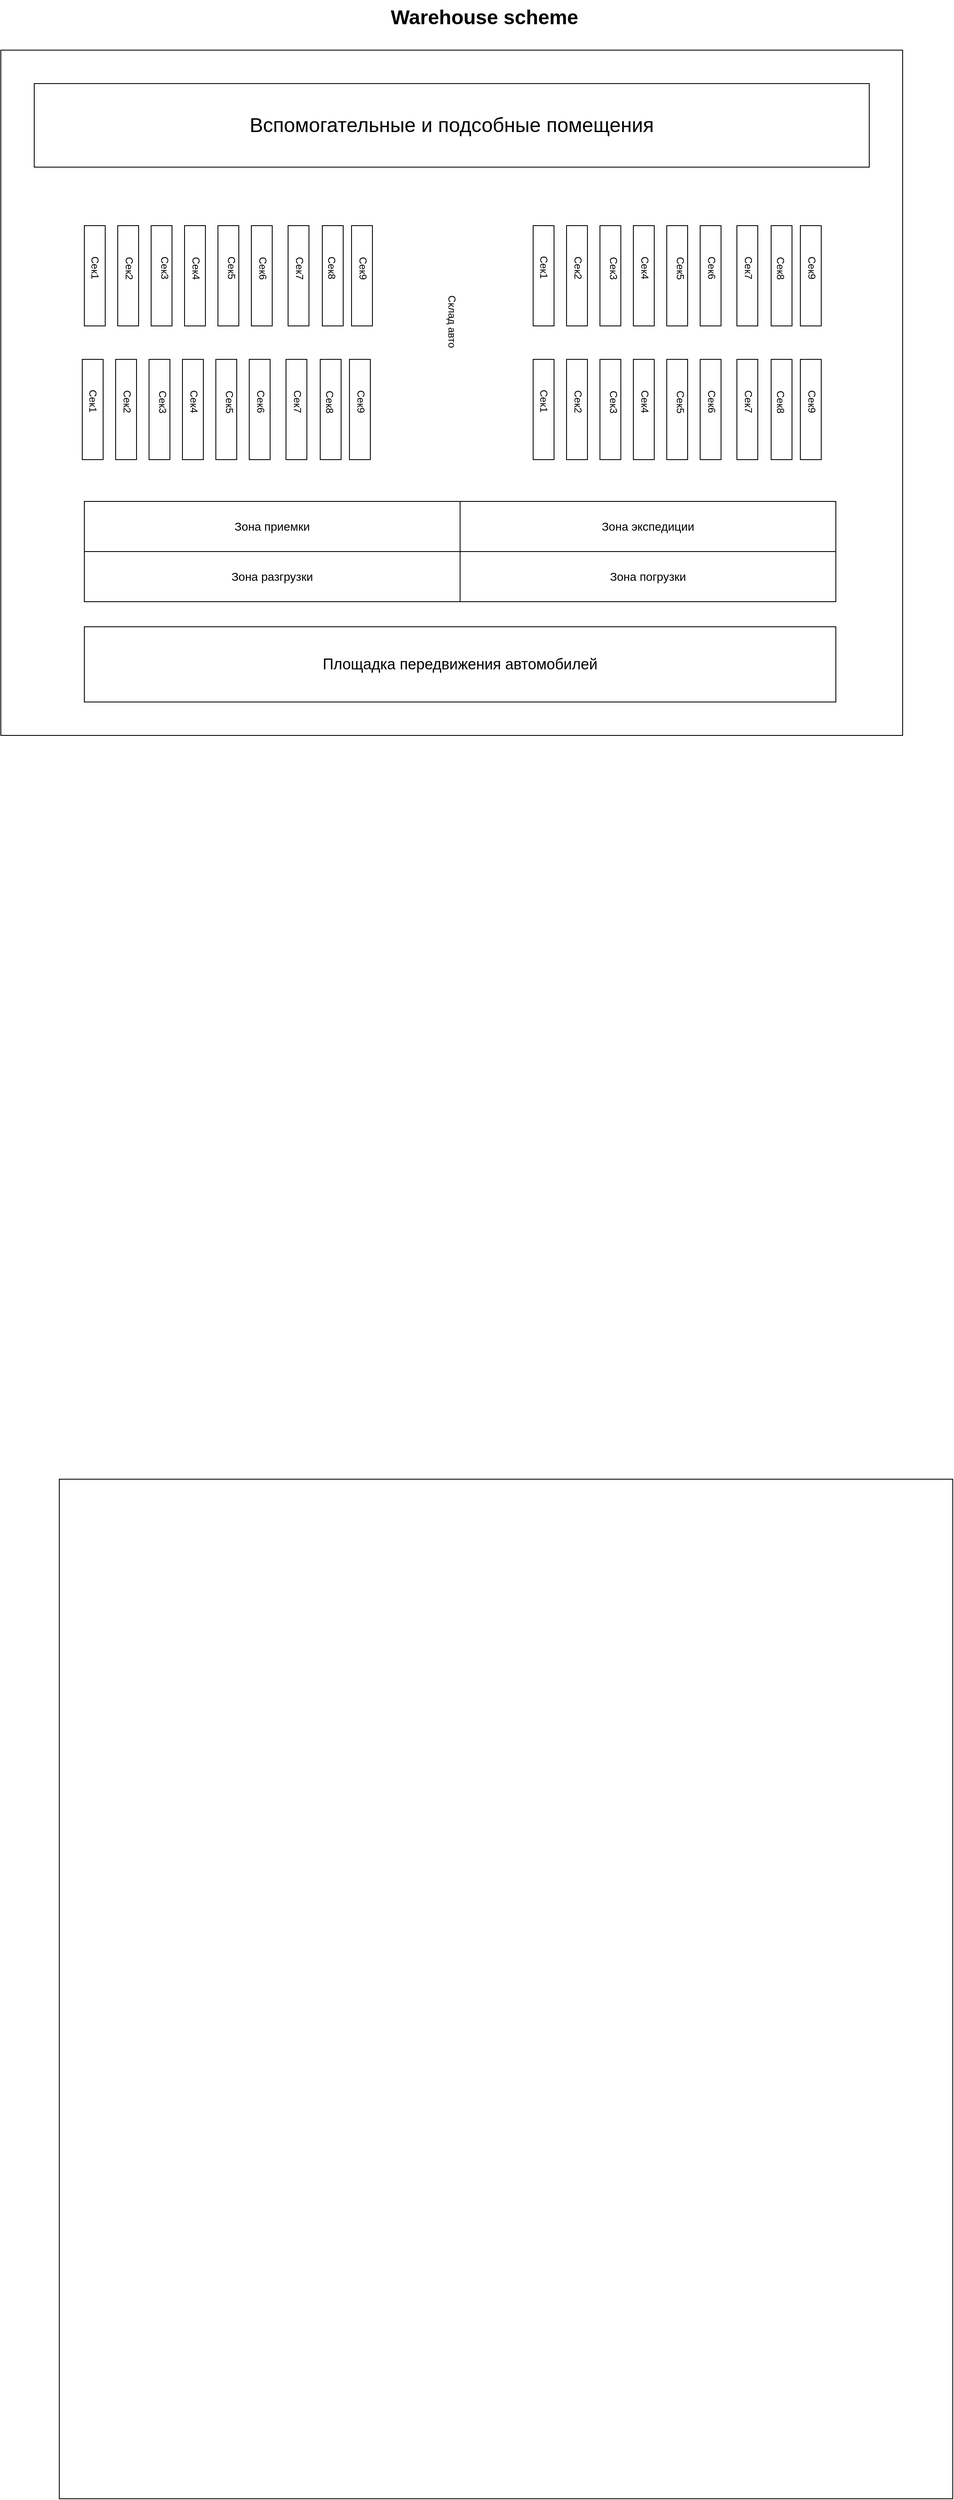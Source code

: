 <mxfile version="12.9.6" type="github">
  <diagram id="Lh6K2k7Quu3Ox1nJKVdc" name="Page-1">
    <mxGraphModel dx="1186" dy="559" grid="1" gridSize="10" guides="1" tooltips="1" connect="1" arrows="1" fold="1" page="1" pageScale="1" pageWidth="827" pageHeight="1169" math="0" shadow="0">
      <root>
        <mxCell id="0" />
        <mxCell id="1" parent="0" />
        <mxCell id="4giiRH2ZcKvrD8QyEyMM-1" value="&lt;font style=&quot;font-size: 24px&quot;&gt;&lt;b&gt;Warehouse scheme&lt;/b&gt;&lt;/font&gt;" style="text;html=1;" vertex="1" parent="1">
          <mxGeometry x="465" y="10" width="250" height="30" as="geometry" />
        </mxCell>
        <mxCell id="4giiRH2ZcKvrD8QyEyMM-2" value="" style="rounded=0;whiteSpace=wrap;html=1;" vertex="1" parent="1">
          <mxGeometry x="70" y="1780" width="1070" height="1220" as="geometry" />
        </mxCell>
        <mxCell id="4giiRH2ZcKvrD8QyEyMM-3" value="" style="rounded=0;whiteSpace=wrap;html=1;" vertex="1" parent="1">
          <mxGeometry y="70" width="1080" height="820" as="geometry" />
        </mxCell>
        <mxCell id="4giiRH2ZcKvrD8QyEyMM-5" value="" style="rounded=0;whiteSpace=wrap;html=1;direction=south;" vertex="1" parent="1">
          <mxGeometry x="100" y="280" width="25" height="120" as="geometry" />
        </mxCell>
        <mxCell id="4giiRH2ZcKvrD8QyEyMM-7" value="" style="rounded=0;whiteSpace=wrap;html=1;direction=south;" vertex="1" parent="1">
          <mxGeometry x="180" y="280" width="25" height="120" as="geometry" />
        </mxCell>
        <mxCell id="4giiRH2ZcKvrD8QyEyMM-8" value="" style="rounded=0;whiteSpace=wrap;html=1;direction=south;" vertex="1" parent="1">
          <mxGeometry x="220" y="280" width="25" height="120" as="geometry" />
        </mxCell>
        <mxCell id="4giiRH2ZcKvrD8QyEyMM-9" value="" style="rounded=0;whiteSpace=wrap;html=1;direction=south;" vertex="1" parent="1">
          <mxGeometry x="260" y="280" width="25" height="120" as="geometry" />
        </mxCell>
        <mxCell id="4giiRH2ZcKvrD8QyEyMM-10" value="" style="rounded=0;whiteSpace=wrap;html=1;direction=south;" vertex="1" parent="1">
          <mxGeometry x="300" y="280" width="25" height="120" as="geometry" />
        </mxCell>
        <mxCell id="4giiRH2ZcKvrD8QyEyMM-11" value="" style="rounded=0;whiteSpace=wrap;html=1;direction=south;" vertex="1" parent="1">
          <mxGeometry x="344" y="280" width="25" height="120" as="geometry" />
        </mxCell>
        <mxCell id="4giiRH2ZcKvrD8QyEyMM-12" value="" style="rounded=0;whiteSpace=wrap;html=1;direction=south;" vertex="1" parent="1">
          <mxGeometry x="385" y="280" width="25" height="120" as="geometry" />
        </mxCell>
        <mxCell id="4giiRH2ZcKvrD8QyEyMM-13" value="" style="rounded=0;whiteSpace=wrap;html=1;direction=south;" vertex="1" parent="1">
          <mxGeometry x="420" y="280" width="25" height="120" as="geometry" />
        </mxCell>
        <mxCell id="4giiRH2ZcKvrD8QyEyMM-6" value="" style="rounded=0;whiteSpace=wrap;html=1;direction=south;" vertex="1" parent="1">
          <mxGeometry x="140" y="280" width="25" height="120" as="geometry" />
        </mxCell>
        <mxCell id="4giiRH2ZcKvrD8QyEyMM-42" value="&lt;font style=&quot;font-size: 14px&quot;&gt;Зона приемки&lt;/font&gt;" style="rounded=0;whiteSpace=wrap;html=1;" vertex="1" parent="1">
          <mxGeometry x="100" y="610" width="450" height="60" as="geometry" />
        </mxCell>
        <mxCell id="4giiRH2ZcKvrD8QyEyMM-43" value="&lt;font style=&quot;font-size: 14px&quot;&gt;Зона &lt;font&gt;экспедиции&lt;/font&gt;&lt;/font&gt;" style="rounded=0;whiteSpace=wrap;html=1;" vertex="1" parent="1">
          <mxGeometry x="550" y="610" width="450" height="60" as="geometry" />
        </mxCell>
        <mxCell id="4giiRH2ZcKvrD8QyEyMM-44" value="&lt;font style=&quot;font-size: 14px&quot;&gt;Зона разгрузки&lt;/font&gt;" style="rounded=0;whiteSpace=wrap;html=1;" vertex="1" parent="1">
          <mxGeometry x="100" y="670" width="450" height="60" as="geometry" />
        </mxCell>
        <mxCell id="4giiRH2ZcKvrD8QyEyMM-45" value="&lt;font style=&quot;font-size: 14px&quot;&gt;Зона погрузки&lt;/font&gt;" style="rounded=0;whiteSpace=wrap;html=1;" vertex="1" parent="1">
          <mxGeometry x="550" y="670" width="450" height="60" as="geometry" />
        </mxCell>
        <mxCell id="4giiRH2ZcKvrD8QyEyMM-46" value="&lt;font style=&quot;font-size: 18px&quot;&gt;Площадка передвижения автомобилей&lt;/font&gt;" style="rounded=0;whiteSpace=wrap;html=1;" vertex="1" parent="1">
          <mxGeometry x="100" y="760" width="900" height="90" as="geometry" />
        </mxCell>
        <mxCell id="4giiRH2ZcKvrD8QyEyMM-47" value="&lt;font style=&quot;font-size: 24px&quot;&gt;Вспомогательные и подсобные помещения&lt;/font&gt;" style="rounded=0;whiteSpace=wrap;html=1;" vertex="1" parent="1">
          <mxGeometry x="40" y="110" width="1000" height="100" as="geometry" />
        </mxCell>
        <mxCell id="4giiRH2ZcKvrD8QyEyMM-48" value="Склад авто" style="text;html=1;strokeColor=none;fillColor=none;align=center;verticalAlign=middle;whiteSpace=wrap;rounded=0;rotation=90;" vertex="1" parent="1">
          <mxGeometry x="475" y="385" width="130" height="20" as="geometry" />
        </mxCell>
        <mxCell id="4giiRH2ZcKvrD8QyEyMM-49" value="Сек1" style="text;html=1;strokeColor=none;fillColor=none;align=center;verticalAlign=middle;whiteSpace=wrap;rounded=0;rotation=90;" vertex="1" parent="1">
          <mxGeometry x="92.5" y="320" width="40" height="20" as="geometry" />
        </mxCell>
        <mxCell id="4giiRH2ZcKvrD8QyEyMM-51" value="Сек2" style="text;html=1;rotation=90;" vertex="1" parent="1">
          <mxGeometry x="127.5" y="325" width="50" height="30" as="geometry" />
        </mxCell>
        <mxCell id="4giiRH2ZcKvrD8QyEyMM-52" value="Сек3" style="text;html=1;rotation=90;" vertex="1" parent="1">
          <mxGeometry x="170" y="325" width="50" height="30" as="geometry" />
        </mxCell>
        <mxCell id="4giiRH2ZcKvrD8QyEyMM-53" value="Сек4" style="text;html=1;rotation=90;" vertex="1" parent="1">
          <mxGeometry x="207.5" y="325" width="50" height="30" as="geometry" />
        </mxCell>
        <mxCell id="4giiRH2ZcKvrD8QyEyMM-55" value="Сек5" style="text;html=1;rotation=90;" vertex="1" parent="1">
          <mxGeometry x="250" y="325" width="50" height="30" as="geometry" />
        </mxCell>
        <mxCell id="4giiRH2ZcKvrD8QyEyMM-56" value="Сек6" style="text;html=1;rotation=90;" vertex="1" parent="1">
          <mxGeometry x="287.5" y="325" width="50" height="30" as="geometry" />
        </mxCell>
        <mxCell id="4giiRH2ZcKvrD8QyEyMM-57" value="Сек7" style="text;html=1;rotation=90;" vertex="1" parent="1">
          <mxGeometry x="331.5" y="325" width="50" height="30" as="geometry" />
        </mxCell>
        <mxCell id="4giiRH2ZcKvrD8QyEyMM-58" value="Сек8" style="text;html=1;rotation=90;" vertex="1" parent="1">
          <mxGeometry x="370" y="325" width="50" height="30" as="geometry" />
        </mxCell>
        <mxCell id="4giiRH2ZcKvrD8QyEyMM-59" value="Сек9" style="text;html=1;rotation=90;" vertex="1" parent="1">
          <mxGeometry x="407.5" y="325" width="50" height="30" as="geometry" />
        </mxCell>
        <mxCell id="4giiRH2ZcKvrD8QyEyMM-60" value="" style="rounded=0;whiteSpace=wrap;html=1;direction=south;" vertex="1" parent="1">
          <mxGeometry x="97.5" y="440" width="25" height="120" as="geometry" />
        </mxCell>
        <mxCell id="4giiRH2ZcKvrD8QyEyMM-61" value="" style="rounded=0;whiteSpace=wrap;html=1;direction=south;" vertex="1" parent="1">
          <mxGeometry x="177.5" y="440" width="25" height="120" as="geometry" />
        </mxCell>
        <mxCell id="4giiRH2ZcKvrD8QyEyMM-62" value="" style="rounded=0;whiteSpace=wrap;html=1;direction=south;" vertex="1" parent="1">
          <mxGeometry x="217.5" y="440" width="25" height="120" as="geometry" />
        </mxCell>
        <mxCell id="4giiRH2ZcKvrD8QyEyMM-63" value="" style="rounded=0;whiteSpace=wrap;html=1;direction=south;" vertex="1" parent="1">
          <mxGeometry x="257.5" y="440" width="25" height="120" as="geometry" />
        </mxCell>
        <mxCell id="4giiRH2ZcKvrD8QyEyMM-64" value="" style="rounded=0;whiteSpace=wrap;html=1;direction=south;" vertex="1" parent="1">
          <mxGeometry x="297.5" y="440" width="25" height="120" as="geometry" />
        </mxCell>
        <mxCell id="4giiRH2ZcKvrD8QyEyMM-65" value="" style="rounded=0;whiteSpace=wrap;html=1;direction=south;" vertex="1" parent="1">
          <mxGeometry x="341.5" y="440" width="25" height="120" as="geometry" />
        </mxCell>
        <mxCell id="4giiRH2ZcKvrD8QyEyMM-66" value="" style="rounded=0;whiteSpace=wrap;html=1;direction=south;" vertex="1" parent="1">
          <mxGeometry x="382.5" y="440" width="25" height="120" as="geometry" />
        </mxCell>
        <mxCell id="4giiRH2ZcKvrD8QyEyMM-67" value="" style="rounded=0;whiteSpace=wrap;html=1;direction=south;" vertex="1" parent="1">
          <mxGeometry x="417.5" y="440" width="25" height="120" as="geometry" />
        </mxCell>
        <mxCell id="4giiRH2ZcKvrD8QyEyMM-68" value="" style="rounded=0;whiteSpace=wrap;html=1;direction=south;" vertex="1" parent="1">
          <mxGeometry x="137.5" y="440" width="25" height="120" as="geometry" />
        </mxCell>
        <mxCell id="4giiRH2ZcKvrD8QyEyMM-69" value="Сек1" style="text;html=1;strokeColor=none;fillColor=none;align=center;verticalAlign=middle;whiteSpace=wrap;rounded=0;rotation=90;" vertex="1" parent="1">
          <mxGeometry x="90" y="480" width="40" height="20" as="geometry" />
        </mxCell>
        <mxCell id="4giiRH2ZcKvrD8QyEyMM-70" value="Сек2" style="text;html=1;rotation=90;" vertex="1" parent="1">
          <mxGeometry x="125" y="485" width="50" height="30" as="geometry" />
        </mxCell>
        <mxCell id="4giiRH2ZcKvrD8QyEyMM-71" value="Сек3" style="text;html=1;rotation=90;" vertex="1" parent="1">
          <mxGeometry x="167.5" y="485" width="50" height="30" as="geometry" />
        </mxCell>
        <mxCell id="4giiRH2ZcKvrD8QyEyMM-72" value="Сек4" style="text;html=1;rotation=90;" vertex="1" parent="1">
          <mxGeometry x="205" y="485" width="50" height="30" as="geometry" />
        </mxCell>
        <mxCell id="4giiRH2ZcKvrD8QyEyMM-73" value="Сек5" style="text;html=1;rotation=90;" vertex="1" parent="1">
          <mxGeometry x="247.5" y="485" width="50" height="30" as="geometry" />
        </mxCell>
        <mxCell id="4giiRH2ZcKvrD8QyEyMM-74" value="Сек6" style="text;html=1;rotation=90;" vertex="1" parent="1">
          <mxGeometry x="285" y="485" width="50" height="30" as="geometry" />
        </mxCell>
        <mxCell id="4giiRH2ZcKvrD8QyEyMM-75" value="Сек7" style="text;html=1;rotation=90;" vertex="1" parent="1">
          <mxGeometry x="329" y="485" width="50" height="30" as="geometry" />
        </mxCell>
        <mxCell id="4giiRH2ZcKvrD8QyEyMM-76" value="Сек8" style="text;html=1;rotation=90;" vertex="1" parent="1">
          <mxGeometry x="367.5" y="485" width="50" height="30" as="geometry" />
        </mxCell>
        <mxCell id="4giiRH2ZcKvrD8QyEyMM-77" value="Сек9" style="text;html=1;rotation=90;" vertex="1" parent="1">
          <mxGeometry x="405" y="485" width="50" height="30" as="geometry" />
        </mxCell>
        <mxCell id="4giiRH2ZcKvrD8QyEyMM-78" value="" style="rounded=0;whiteSpace=wrap;html=1;direction=south;" vertex="1" parent="1">
          <mxGeometry x="637.5" y="280" width="25" height="120" as="geometry" />
        </mxCell>
        <mxCell id="4giiRH2ZcKvrD8QyEyMM-79" value="" style="rounded=0;whiteSpace=wrap;html=1;direction=south;" vertex="1" parent="1">
          <mxGeometry x="717.5" y="280" width="25" height="120" as="geometry" />
        </mxCell>
        <mxCell id="4giiRH2ZcKvrD8QyEyMM-80" value="" style="rounded=0;whiteSpace=wrap;html=1;direction=south;" vertex="1" parent="1">
          <mxGeometry x="757.5" y="280" width="25" height="120" as="geometry" />
        </mxCell>
        <mxCell id="4giiRH2ZcKvrD8QyEyMM-81" value="" style="rounded=0;whiteSpace=wrap;html=1;direction=south;" vertex="1" parent="1">
          <mxGeometry x="797.5" y="280" width="25" height="120" as="geometry" />
        </mxCell>
        <mxCell id="4giiRH2ZcKvrD8QyEyMM-82" value="" style="rounded=0;whiteSpace=wrap;html=1;direction=south;" vertex="1" parent="1">
          <mxGeometry x="837.5" y="280" width="25" height="120" as="geometry" />
        </mxCell>
        <mxCell id="4giiRH2ZcKvrD8QyEyMM-83" value="" style="rounded=0;whiteSpace=wrap;html=1;direction=south;" vertex="1" parent="1">
          <mxGeometry x="881.5" y="280" width="25" height="120" as="geometry" />
        </mxCell>
        <mxCell id="4giiRH2ZcKvrD8QyEyMM-84" value="" style="rounded=0;whiteSpace=wrap;html=1;direction=south;" vertex="1" parent="1">
          <mxGeometry x="922.5" y="280" width="25" height="120" as="geometry" />
        </mxCell>
        <mxCell id="4giiRH2ZcKvrD8QyEyMM-85" value="" style="rounded=0;whiteSpace=wrap;html=1;direction=south;" vertex="1" parent="1">
          <mxGeometry x="957.5" y="280" width="25" height="120" as="geometry" />
        </mxCell>
        <mxCell id="4giiRH2ZcKvrD8QyEyMM-86" value="" style="rounded=0;whiteSpace=wrap;html=1;direction=south;" vertex="1" parent="1">
          <mxGeometry x="677.5" y="280" width="25" height="120" as="geometry" />
        </mxCell>
        <mxCell id="4giiRH2ZcKvrD8QyEyMM-87" value="Сек1" style="text;html=1;strokeColor=none;fillColor=none;align=center;verticalAlign=middle;whiteSpace=wrap;rounded=0;rotation=90;" vertex="1" parent="1">
          <mxGeometry x="630" y="320" width="40" height="20" as="geometry" />
        </mxCell>
        <mxCell id="4giiRH2ZcKvrD8QyEyMM-88" value="Сек2" style="text;html=1;rotation=90;" vertex="1" parent="1">
          <mxGeometry x="665" y="325" width="50" height="30" as="geometry" />
        </mxCell>
        <mxCell id="4giiRH2ZcKvrD8QyEyMM-89" value="Сек3" style="text;html=1;rotation=90;" vertex="1" parent="1">
          <mxGeometry x="707.5" y="325" width="50" height="30" as="geometry" />
        </mxCell>
        <mxCell id="4giiRH2ZcKvrD8QyEyMM-90" value="Сек4" style="text;html=1;rotation=90;" vertex="1" parent="1">
          <mxGeometry x="745" y="325" width="50" height="30" as="geometry" />
        </mxCell>
        <mxCell id="4giiRH2ZcKvrD8QyEyMM-91" value="Сек5" style="text;html=1;rotation=90;" vertex="1" parent="1">
          <mxGeometry x="787.5" y="325" width="50" height="30" as="geometry" />
        </mxCell>
        <mxCell id="4giiRH2ZcKvrD8QyEyMM-92" value="Сек6" style="text;html=1;rotation=90;" vertex="1" parent="1">
          <mxGeometry x="825" y="325" width="50" height="30" as="geometry" />
        </mxCell>
        <mxCell id="4giiRH2ZcKvrD8QyEyMM-93" value="Сек7" style="text;html=1;rotation=90;" vertex="1" parent="1">
          <mxGeometry x="869" y="325" width="50" height="30" as="geometry" />
        </mxCell>
        <mxCell id="4giiRH2ZcKvrD8QyEyMM-94" value="Сек8" style="text;html=1;rotation=90;" vertex="1" parent="1">
          <mxGeometry x="907.5" y="325" width="50" height="30" as="geometry" />
        </mxCell>
        <mxCell id="4giiRH2ZcKvrD8QyEyMM-95" value="Сек9" style="text;html=1;rotation=90;" vertex="1" parent="1">
          <mxGeometry x="945" y="325" width="50" height="30" as="geometry" />
        </mxCell>
        <mxCell id="4giiRH2ZcKvrD8QyEyMM-96" value="" style="rounded=0;whiteSpace=wrap;html=1;direction=south;" vertex="1" parent="1">
          <mxGeometry x="637.5" y="440" width="25" height="120" as="geometry" />
        </mxCell>
        <mxCell id="4giiRH2ZcKvrD8QyEyMM-97" value="" style="rounded=0;whiteSpace=wrap;html=1;direction=south;" vertex="1" parent="1">
          <mxGeometry x="717.5" y="440" width="25" height="120" as="geometry" />
        </mxCell>
        <mxCell id="4giiRH2ZcKvrD8QyEyMM-98" value="" style="rounded=0;whiteSpace=wrap;html=1;direction=south;" vertex="1" parent="1">
          <mxGeometry x="757.5" y="440" width="25" height="120" as="geometry" />
        </mxCell>
        <mxCell id="4giiRH2ZcKvrD8QyEyMM-99" value="" style="rounded=0;whiteSpace=wrap;html=1;direction=south;" vertex="1" parent="1">
          <mxGeometry x="797.5" y="440" width="25" height="120" as="geometry" />
        </mxCell>
        <mxCell id="4giiRH2ZcKvrD8QyEyMM-100" value="" style="rounded=0;whiteSpace=wrap;html=1;direction=south;" vertex="1" parent="1">
          <mxGeometry x="837.5" y="440" width="25" height="120" as="geometry" />
        </mxCell>
        <mxCell id="4giiRH2ZcKvrD8QyEyMM-101" value="" style="rounded=0;whiteSpace=wrap;html=1;direction=south;" vertex="1" parent="1">
          <mxGeometry x="881.5" y="440" width="25" height="120" as="geometry" />
        </mxCell>
        <mxCell id="4giiRH2ZcKvrD8QyEyMM-102" value="" style="rounded=0;whiteSpace=wrap;html=1;direction=south;" vertex="1" parent="1">
          <mxGeometry x="922.5" y="440" width="25" height="120" as="geometry" />
        </mxCell>
        <mxCell id="4giiRH2ZcKvrD8QyEyMM-103" value="" style="rounded=0;whiteSpace=wrap;html=1;direction=south;" vertex="1" parent="1">
          <mxGeometry x="957.5" y="440" width="25" height="120" as="geometry" />
        </mxCell>
        <mxCell id="4giiRH2ZcKvrD8QyEyMM-104" value="" style="rounded=0;whiteSpace=wrap;html=1;direction=south;" vertex="1" parent="1">
          <mxGeometry x="677.5" y="440" width="25" height="120" as="geometry" />
        </mxCell>
        <mxCell id="4giiRH2ZcKvrD8QyEyMM-105" value="Сек1" style="text;html=1;strokeColor=none;fillColor=none;align=center;verticalAlign=middle;whiteSpace=wrap;rounded=0;rotation=90;" vertex="1" parent="1">
          <mxGeometry x="630" y="480" width="40" height="20" as="geometry" />
        </mxCell>
        <mxCell id="4giiRH2ZcKvrD8QyEyMM-106" value="Сек2" style="text;html=1;rotation=90;" vertex="1" parent="1">
          <mxGeometry x="665" y="485" width="50" height="30" as="geometry" />
        </mxCell>
        <mxCell id="4giiRH2ZcKvrD8QyEyMM-107" value="Сек3" style="text;html=1;rotation=90;" vertex="1" parent="1">
          <mxGeometry x="707.5" y="485" width="50" height="30" as="geometry" />
        </mxCell>
        <mxCell id="4giiRH2ZcKvrD8QyEyMM-108" value="Сек4" style="text;html=1;rotation=90;" vertex="1" parent="1">
          <mxGeometry x="745" y="485" width="50" height="30" as="geometry" />
        </mxCell>
        <mxCell id="4giiRH2ZcKvrD8QyEyMM-109" value="Сек5" style="text;html=1;rotation=90;" vertex="1" parent="1">
          <mxGeometry x="787.5" y="485" width="50" height="30" as="geometry" />
        </mxCell>
        <mxCell id="4giiRH2ZcKvrD8QyEyMM-110" value="Сек6" style="text;html=1;rotation=90;" vertex="1" parent="1">
          <mxGeometry x="825" y="485" width="50" height="30" as="geometry" />
        </mxCell>
        <mxCell id="4giiRH2ZcKvrD8QyEyMM-111" value="Сек7" style="text;html=1;rotation=90;" vertex="1" parent="1">
          <mxGeometry x="869" y="485" width="50" height="30" as="geometry" />
        </mxCell>
        <mxCell id="4giiRH2ZcKvrD8QyEyMM-112" value="Сек8" style="text;html=1;rotation=90;" vertex="1" parent="1">
          <mxGeometry x="907.5" y="485" width="50" height="30" as="geometry" />
        </mxCell>
        <mxCell id="4giiRH2ZcKvrD8QyEyMM-113" value="Сек9" style="text;html=1;rotation=90;" vertex="1" parent="1">
          <mxGeometry x="945" y="485" width="50" height="30" as="geometry" />
        </mxCell>
      </root>
    </mxGraphModel>
  </diagram>
</mxfile>
